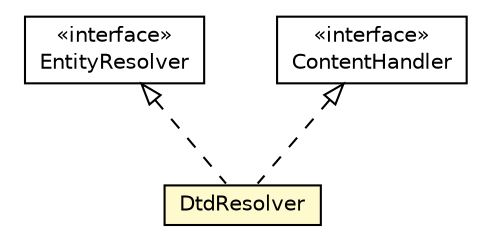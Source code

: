 #!/usr/local/bin/dot
#
# Class diagram 
# Generated by UMLGraph version R5_6-24-gf6e263 (http://www.umlgraph.org/)
#

digraph G {
	edge [fontname="Helvetica",fontsize=10,labelfontname="Helvetica",labelfontsize=10];
	node [fontname="Helvetica",fontsize=10,shape=plaintext];
	nodesep=0.25;
	ranksep=0.5;
	// net.trajano.mojo.cleanpom.internal.DtdResolver
	c42 [label=<<table title="net.trajano.mojo.cleanpom.internal.DtdResolver" border="0" cellborder="1" cellspacing="0" cellpadding="2" port="p" bgcolor="lemonChiffon" href="./DtdResolver.html">
		<tr><td><table border="0" cellspacing="0" cellpadding="1">
<tr><td align="center" balign="center"> DtdResolver </td></tr>
		</table></td></tr>
		</table>>, URL="./DtdResolver.html", fontname="Helvetica", fontcolor="black", fontsize=10.0];
	//net.trajano.mojo.cleanpom.internal.DtdResolver implements org.xml.sax.EntityResolver
	c44:p -> c42:p [dir=back,arrowtail=empty,style=dashed];
	//net.trajano.mojo.cleanpom.internal.DtdResolver implements org.xml.sax.ContentHandler
	c45:p -> c42:p [dir=back,arrowtail=empty,style=dashed];
	// org.xml.sax.EntityResolver
	c44 [label=<<table title="org.xml.sax.EntityResolver" border="0" cellborder="1" cellspacing="0" cellpadding="2" port="p" href="http://java.sun.com/j2se/1.4.2/docs/api/org/xml/sax/EntityResolver.html">
		<tr><td><table border="0" cellspacing="0" cellpadding="1">
<tr><td align="center" balign="center"> &#171;interface&#187; </td></tr>
<tr><td align="center" balign="center"> EntityResolver </td></tr>
		</table></td></tr>
		</table>>, URL="http://java.sun.com/j2se/1.4.2/docs/api/org/xml/sax/EntityResolver.html", fontname="Helvetica", fontcolor="black", fontsize=10.0];
	// org.xml.sax.ContentHandler
	c45 [label=<<table title="org.xml.sax.ContentHandler" border="0" cellborder="1" cellspacing="0" cellpadding="2" port="p" href="http://java.sun.com/j2se/1.4.2/docs/api/org/xml/sax/ContentHandler.html">
		<tr><td><table border="0" cellspacing="0" cellpadding="1">
<tr><td align="center" balign="center"> &#171;interface&#187; </td></tr>
<tr><td align="center" balign="center"> ContentHandler </td></tr>
		</table></td></tr>
		</table>>, URL="http://java.sun.com/j2se/1.4.2/docs/api/org/xml/sax/ContentHandler.html", fontname="Helvetica", fontcolor="black", fontsize=10.0];
}

